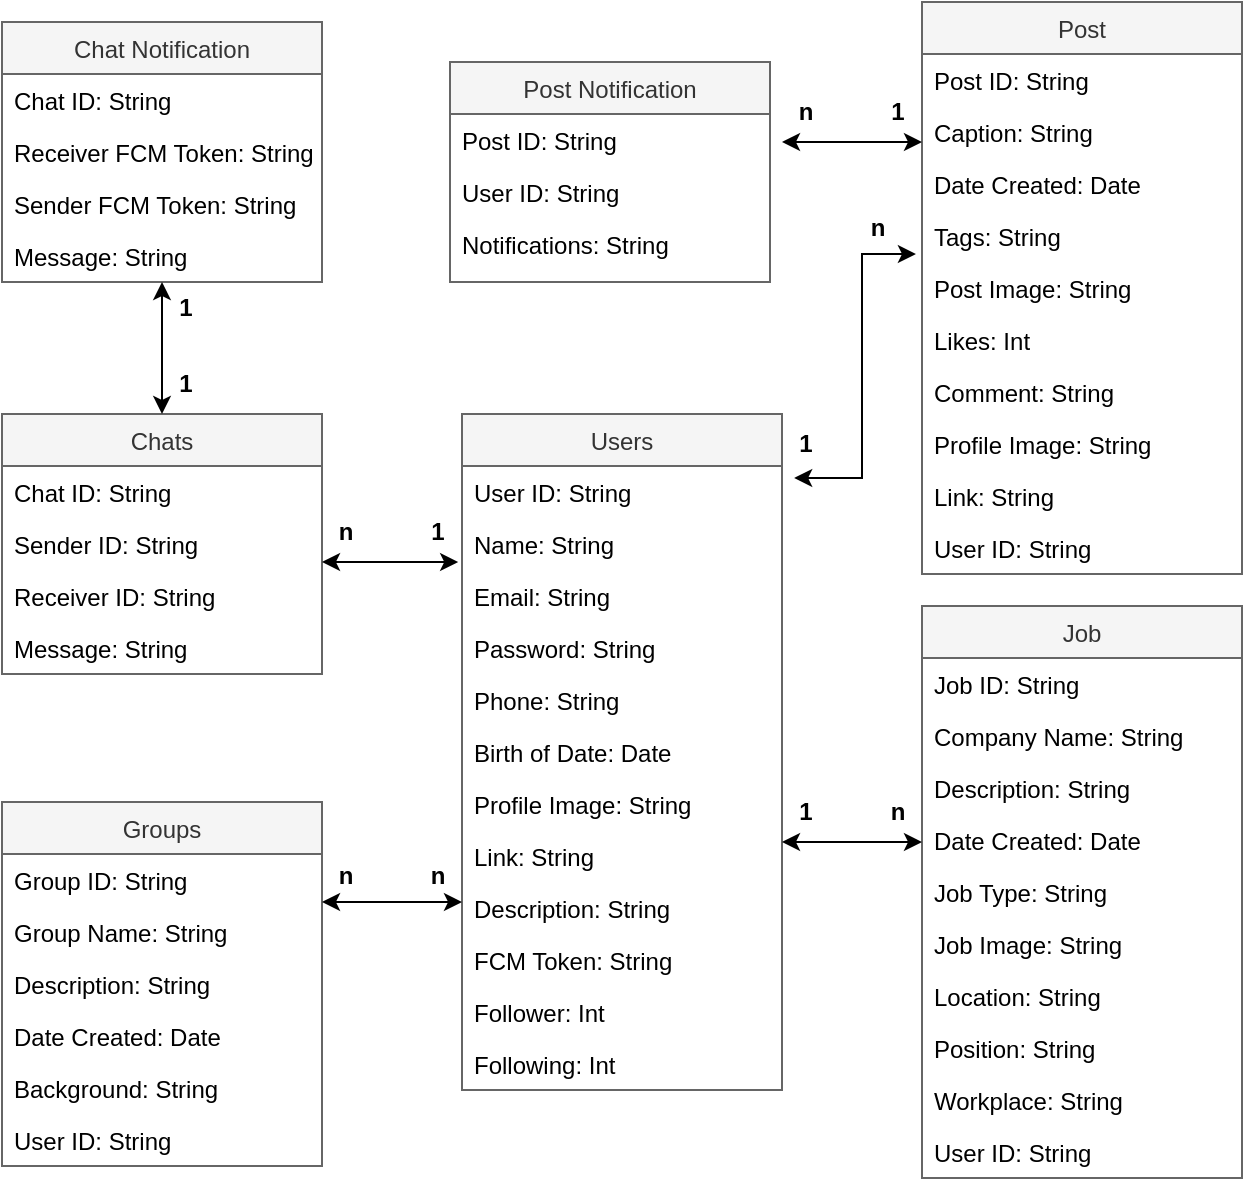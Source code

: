 <mxfile version="20.7.4" type="github">
  <diagram id="C5RBs43oDa-KdzZeNtuy" name="Page-1">
    <mxGraphModel dx="1434" dy="774" grid="1" gridSize="10" guides="1" tooltips="1" connect="1" arrows="1" fold="1" page="1" pageScale="1" pageWidth="827" pageHeight="1169" math="0" shadow="0">
      <root>
        <mxCell id="WIyWlLk6GJQsqaUBKTNV-0" />
        <mxCell id="WIyWlLk6GJQsqaUBKTNV-1" parent="WIyWlLk6GJQsqaUBKTNV-0" />
        <mxCell id="zkfFHV4jXpPFQw0GAbJ--0" value="Users" style="swimlane;fontStyle=0;align=center;verticalAlign=top;childLayout=stackLayout;horizontal=1;startSize=26;horizontalStack=0;resizeParent=1;resizeLast=0;collapsible=1;marginBottom=0;rounded=0;shadow=0;strokeWidth=1;fillColor=#f5f5f5;fontColor=#333333;strokeColor=#666666;" parent="WIyWlLk6GJQsqaUBKTNV-1" vertex="1">
          <mxGeometry x="340" y="296" width="160" height="338" as="geometry">
            <mxRectangle x="230" y="140" width="160" height="26" as="alternateBounds" />
          </mxGeometry>
        </mxCell>
        <mxCell id="g1v8Jiu_yyEXlm8m5T4r-4" value="User ID: String" style="text;align=left;verticalAlign=top;spacingLeft=4;spacingRight=4;overflow=hidden;rotatable=0;points=[[0,0.5],[1,0.5]];portConstraint=eastwest;" parent="zkfFHV4jXpPFQw0GAbJ--0" vertex="1">
          <mxGeometry y="26" width="160" height="26" as="geometry" />
        </mxCell>
        <mxCell id="zkfFHV4jXpPFQw0GAbJ--1" value="Name: String" style="text;align=left;verticalAlign=top;spacingLeft=4;spacingRight=4;overflow=hidden;rotatable=0;points=[[0,0.5],[1,0.5]];portConstraint=eastwest;" parent="zkfFHV4jXpPFQw0GAbJ--0" vertex="1">
          <mxGeometry y="52" width="160" height="26" as="geometry" />
        </mxCell>
        <mxCell id="zkfFHV4jXpPFQw0GAbJ--2" value="Email: String" style="text;align=left;verticalAlign=top;spacingLeft=4;spacingRight=4;overflow=hidden;rotatable=0;points=[[0,0.5],[1,0.5]];portConstraint=eastwest;rounded=0;shadow=0;html=0;" parent="zkfFHV4jXpPFQw0GAbJ--0" vertex="1">
          <mxGeometry y="78" width="160" height="26" as="geometry" />
        </mxCell>
        <mxCell id="zkfFHV4jXpPFQw0GAbJ--3" value="Password: String" style="text;align=left;verticalAlign=top;spacingLeft=4;spacingRight=4;overflow=hidden;rotatable=0;points=[[0,0.5],[1,0.5]];portConstraint=eastwest;rounded=0;shadow=0;html=0;" parent="zkfFHV4jXpPFQw0GAbJ--0" vertex="1">
          <mxGeometry y="104" width="160" height="26" as="geometry" />
        </mxCell>
        <mxCell id="g1v8Jiu_yyEXlm8m5T4r-0" value="Phone: String" style="text;align=left;verticalAlign=top;spacingLeft=4;spacingRight=4;overflow=hidden;rotatable=0;points=[[0,0.5],[1,0.5]];portConstraint=eastwest;rounded=0;shadow=0;html=0;" parent="zkfFHV4jXpPFQw0GAbJ--0" vertex="1">
          <mxGeometry y="130" width="160" height="26" as="geometry" />
        </mxCell>
        <mxCell id="g1v8Jiu_yyEXlm8m5T4r-5" value="Birth of Date: Date" style="text;align=left;verticalAlign=top;spacingLeft=4;spacingRight=4;overflow=hidden;rotatable=0;points=[[0,0.5],[1,0.5]];portConstraint=eastwest;rounded=0;shadow=0;html=0;" parent="zkfFHV4jXpPFQw0GAbJ--0" vertex="1">
          <mxGeometry y="156" width="160" height="26" as="geometry" />
        </mxCell>
        <mxCell id="g1v8Jiu_yyEXlm8m5T4r-1" value="Profile Image: String" style="text;align=left;verticalAlign=top;spacingLeft=4;spacingRight=4;overflow=hidden;rotatable=0;points=[[0,0.5],[1,0.5]];portConstraint=eastwest;rounded=0;shadow=0;html=0;" parent="zkfFHV4jXpPFQw0GAbJ--0" vertex="1">
          <mxGeometry y="182" width="160" height="26" as="geometry" />
        </mxCell>
        <mxCell id="g1v8Jiu_yyEXlm8m5T4r-2" value="Link: String" style="text;align=left;verticalAlign=top;spacingLeft=4;spacingRight=4;overflow=hidden;rotatable=0;points=[[0,0.5],[1,0.5]];portConstraint=eastwest;rounded=0;shadow=0;html=0;" parent="zkfFHV4jXpPFQw0GAbJ--0" vertex="1">
          <mxGeometry y="208" width="160" height="26" as="geometry" />
        </mxCell>
        <mxCell id="g1v8Jiu_yyEXlm8m5T4r-3" value="Description: String" style="text;align=left;verticalAlign=top;spacingLeft=4;spacingRight=4;overflow=hidden;rotatable=0;points=[[0,0.5],[1,0.5]];portConstraint=eastwest;rounded=0;shadow=0;html=0;" parent="zkfFHV4jXpPFQw0GAbJ--0" vertex="1">
          <mxGeometry y="234" width="160" height="26" as="geometry" />
        </mxCell>
        <mxCell id="g1v8Jiu_yyEXlm8m5T4r-7" value="FCM Token: String" style="text;align=left;verticalAlign=top;spacingLeft=4;spacingRight=4;overflow=hidden;rotatable=0;points=[[0,0.5],[1,0.5]];portConstraint=eastwest;rounded=0;shadow=0;html=0;" parent="zkfFHV4jXpPFQw0GAbJ--0" vertex="1">
          <mxGeometry y="260" width="160" height="26" as="geometry" />
        </mxCell>
        <mxCell id="g1v8Jiu_yyEXlm8m5T4r-8" value="Follower: Int" style="text;align=left;verticalAlign=top;spacingLeft=4;spacingRight=4;overflow=hidden;rotatable=0;points=[[0,0.5],[1,0.5]];portConstraint=eastwest;rounded=0;shadow=0;html=0;" parent="zkfFHV4jXpPFQw0GAbJ--0" vertex="1">
          <mxGeometry y="286" width="160" height="26" as="geometry" />
        </mxCell>
        <mxCell id="g1v8Jiu_yyEXlm8m5T4r-9" value="Following: Int" style="text;align=left;verticalAlign=top;spacingLeft=4;spacingRight=4;overflow=hidden;rotatable=0;points=[[0,0.5],[1,0.5]];portConstraint=eastwest;rounded=0;shadow=0;html=0;" parent="zkfFHV4jXpPFQw0GAbJ--0" vertex="1">
          <mxGeometry y="312" width="160" height="26" as="geometry" />
        </mxCell>
        <mxCell id="g1v8Jiu_yyEXlm8m5T4r-10" value="Post" style="swimlane;fontStyle=0;align=center;verticalAlign=top;childLayout=stackLayout;horizontal=1;startSize=26;horizontalStack=0;resizeParent=1;resizeLast=0;collapsible=1;marginBottom=0;rounded=0;shadow=0;strokeWidth=1;fillColor=#f5f5f5;fontColor=#333333;strokeColor=#666666;" parent="WIyWlLk6GJQsqaUBKTNV-1" vertex="1">
          <mxGeometry x="570" y="90" width="160" height="286" as="geometry">
            <mxRectangle x="230" y="140" width="160" height="26" as="alternateBounds" />
          </mxGeometry>
        </mxCell>
        <mxCell id="g1v8Jiu_yyEXlm8m5T4r-11" value="Post ID: String" style="text;align=left;verticalAlign=top;spacingLeft=4;spacingRight=4;overflow=hidden;rotatable=0;points=[[0,0.5],[1,0.5]];portConstraint=eastwest;" parent="g1v8Jiu_yyEXlm8m5T4r-10" vertex="1">
          <mxGeometry y="26" width="160" height="26" as="geometry" />
        </mxCell>
        <mxCell id="g1v8Jiu_yyEXlm8m5T4r-12" value="Caption: String" style="text;align=left;verticalAlign=top;spacingLeft=4;spacingRight=4;overflow=hidden;rotatable=0;points=[[0,0.5],[1,0.5]];portConstraint=eastwest;" parent="g1v8Jiu_yyEXlm8m5T4r-10" vertex="1">
          <mxGeometry y="52" width="160" height="26" as="geometry" />
        </mxCell>
        <mxCell id="g1v8Jiu_yyEXlm8m5T4r-13" value="Date Created: Date" style="text;align=left;verticalAlign=top;spacingLeft=4;spacingRight=4;overflow=hidden;rotatable=0;points=[[0,0.5],[1,0.5]];portConstraint=eastwest;rounded=0;shadow=0;html=0;" parent="g1v8Jiu_yyEXlm8m5T4r-10" vertex="1">
          <mxGeometry y="78" width="160" height="26" as="geometry" />
        </mxCell>
        <mxCell id="g1v8Jiu_yyEXlm8m5T4r-14" value="Tags: String" style="text;align=left;verticalAlign=top;spacingLeft=4;spacingRight=4;overflow=hidden;rotatable=0;points=[[0,0.5],[1,0.5]];portConstraint=eastwest;rounded=0;shadow=0;html=0;" parent="g1v8Jiu_yyEXlm8m5T4r-10" vertex="1">
          <mxGeometry y="104" width="160" height="26" as="geometry" />
        </mxCell>
        <mxCell id="g1v8Jiu_yyEXlm8m5T4r-15" value="Post Image: String" style="text;align=left;verticalAlign=top;spacingLeft=4;spacingRight=4;overflow=hidden;rotatable=0;points=[[0,0.5],[1,0.5]];portConstraint=eastwest;rounded=0;shadow=0;html=0;" parent="g1v8Jiu_yyEXlm8m5T4r-10" vertex="1">
          <mxGeometry y="130" width="160" height="26" as="geometry" />
        </mxCell>
        <mxCell id="g1v8Jiu_yyEXlm8m5T4r-16" value="Likes: Int" style="text;align=left;verticalAlign=top;spacingLeft=4;spacingRight=4;overflow=hidden;rotatable=0;points=[[0,0.5],[1,0.5]];portConstraint=eastwest;rounded=0;shadow=0;html=0;" parent="g1v8Jiu_yyEXlm8m5T4r-10" vertex="1">
          <mxGeometry y="156" width="160" height="26" as="geometry" />
        </mxCell>
        <mxCell id="lOst0Zq4y3KL9aMdi6OP-15" value="Comment: String" style="text;align=left;verticalAlign=top;spacingLeft=4;spacingRight=4;overflow=hidden;rotatable=0;points=[[0,0.5],[1,0.5]];portConstraint=eastwest;rounded=0;shadow=0;html=0;" parent="g1v8Jiu_yyEXlm8m5T4r-10" vertex="1">
          <mxGeometry y="182" width="160" height="26" as="geometry" />
        </mxCell>
        <mxCell id="g1v8Jiu_yyEXlm8m5T4r-17" value="Profile Image: String" style="text;align=left;verticalAlign=top;spacingLeft=4;spacingRight=4;overflow=hidden;rotatable=0;points=[[0,0.5],[1,0.5]];portConstraint=eastwest;rounded=0;shadow=0;html=0;" parent="g1v8Jiu_yyEXlm8m5T4r-10" vertex="1">
          <mxGeometry y="208" width="160" height="26" as="geometry" />
        </mxCell>
        <mxCell id="g1v8Jiu_yyEXlm8m5T4r-18" value="Link: String" style="text;align=left;verticalAlign=top;spacingLeft=4;spacingRight=4;overflow=hidden;rotatable=0;points=[[0,0.5],[1,0.5]];portConstraint=eastwest;rounded=0;shadow=0;html=0;" parent="g1v8Jiu_yyEXlm8m5T4r-10" vertex="1">
          <mxGeometry y="234" width="160" height="26" as="geometry" />
        </mxCell>
        <mxCell id="g1v8Jiu_yyEXlm8m5T4r-19" value="User ID: String" style="text;align=left;verticalAlign=top;spacingLeft=4;spacingRight=4;overflow=hidden;rotatable=0;points=[[0,0.5],[1,0.5]];portConstraint=eastwest;rounded=0;shadow=0;html=0;" parent="g1v8Jiu_yyEXlm8m5T4r-10" vertex="1">
          <mxGeometry y="260" width="160" height="26" as="geometry" />
        </mxCell>
        <mxCell id="g1v8Jiu_yyEXlm8m5T4r-24" value="Job" style="swimlane;fontStyle=0;align=center;verticalAlign=top;childLayout=stackLayout;horizontal=1;startSize=26;horizontalStack=0;resizeParent=1;resizeLast=0;collapsible=1;marginBottom=0;rounded=0;shadow=0;strokeWidth=1;fillColor=#f5f5f5;fontColor=#333333;strokeColor=#666666;" parent="WIyWlLk6GJQsqaUBKTNV-1" vertex="1">
          <mxGeometry x="570" y="392" width="160" height="286" as="geometry">
            <mxRectangle x="230" y="140" width="160" height="26" as="alternateBounds" />
          </mxGeometry>
        </mxCell>
        <mxCell id="g1v8Jiu_yyEXlm8m5T4r-25" value="Job ID: String" style="text;align=left;verticalAlign=top;spacingLeft=4;spacingRight=4;overflow=hidden;rotatable=0;points=[[0,0.5],[1,0.5]];portConstraint=eastwest;" parent="g1v8Jiu_yyEXlm8m5T4r-24" vertex="1">
          <mxGeometry y="26" width="160" height="26" as="geometry" />
        </mxCell>
        <mxCell id="g1v8Jiu_yyEXlm8m5T4r-34" value="Company Name: String" style="text;align=left;verticalAlign=top;spacingLeft=4;spacingRight=4;overflow=hidden;rotatable=0;points=[[0,0.5],[1,0.5]];portConstraint=eastwest;" parent="g1v8Jiu_yyEXlm8m5T4r-24" vertex="1">
          <mxGeometry y="52" width="160" height="26" as="geometry" />
        </mxCell>
        <mxCell id="g1v8Jiu_yyEXlm8m5T4r-26" value="Description: String" style="text;align=left;verticalAlign=top;spacingLeft=4;spacingRight=4;overflow=hidden;rotatable=0;points=[[0,0.5],[1,0.5]];portConstraint=eastwest;" parent="g1v8Jiu_yyEXlm8m5T4r-24" vertex="1">
          <mxGeometry y="78" width="160" height="26" as="geometry" />
        </mxCell>
        <mxCell id="g1v8Jiu_yyEXlm8m5T4r-27" value="Date Created: Date" style="text;align=left;verticalAlign=top;spacingLeft=4;spacingRight=4;overflow=hidden;rotatable=0;points=[[0,0.5],[1,0.5]];portConstraint=eastwest;rounded=0;shadow=0;html=0;" parent="g1v8Jiu_yyEXlm8m5T4r-24" vertex="1">
          <mxGeometry y="104" width="160" height="26" as="geometry" />
        </mxCell>
        <mxCell id="g1v8Jiu_yyEXlm8m5T4r-28" value="Job Type: String" style="text;align=left;verticalAlign=top;spacingLeft=4;spacingRight=4;overflow=hidden;rotatable=0;points=[[0,0.5],[1,0.5]];portConstraint=eastwest;rounded=0;shadow=0;html=0;" parent="g1v8Jiu_yyEXlm8m5T4r-24" vertex="1">
          <mxGeometry y="130" width="160" height="26" as="geometry" />
        </mxCell>
        <mxCell id="g1v8Jiu_yyEXlm8m5T4r-29" value="Job Image: String" style="text;align=left;verticalAlign=top;spacingLeft=4;spacingRight=4;overflow=hidden;rotatable=0;points=[[0,0.5],[1,0.5]];portConstraint=eastwest;rounded=0;shadow=0;html=0;" parent="g1v8Jiu_yyEXlm8m5T4r-24" vertex="1">
          <mxGeometry y="156" width="160" height="26" as="geometry" />
        </mxCell>
        <mxCell id="g1v8Jiu_yyEXlm8m5T4r-30" value="Location: String" style="text;align=left;verticalAlign=top;spacingLeft=4;spacingRight=4;overflow=hidden;rotatable=0;points=[[0,0.5],[1,0.5]];portConstraint=eastwest;rounded=0;shadow=0;html=0;" parent="g1v8Jiu_yyEXlm8m5T4r-24" vertex="1">
          <mxGeometry y="182" width="160" height="26" as="geometry" />
        </mxCell>
        <mxCell id="g1v8Jiu_yyEXlm8m5T4r-31" value="Position: String" style="text;align=left;verticalAlign=top;spacingLeft=4;spacingRight=4;overflow=hidden;rotatable=0;points=[[0,0.5],[1,0.5]];portConstraint=eastwest;rounded=0;shadow=0;html=0;" parent="g1v8Jiu_yyEXlm8m5T4r-24" vertex="1">
          <mxGeometry y="208" width="160" height="26" as="geometry" />
        </mxCell>
        <mxCell id="g1v8Jiu_yyEXlm8m5T4r-32" value="Workplace: String" style="text;align=left;verticalAlign=top;spacingLeft=4;spacingRight=4;overflow=hidden;rotatable=0;points=[[0,0.5],[1,0.5]];portConstraint=eastwest;rounded=0;shadow=0;html=0;" parent="g1v8Jiu_yyEXlm8m5T4r-24" vertex="1">
          <mxGeometry y="234" width="160" height="26" as="geometry" />
        </mxCell>
        <mxCell id="g1v8Jiu_yyEXlm8m5T4r-33" value="User ID: String" style="text;align=left;verticalAlign=top;spacingLeft=4;spacingRight=4;overflow=hidden;rotatable=0;points=[[0,0.5],[1,0.5]];portConstraint=eastwest;rounded=0;shadow=0;html=0;" parent="g1v8Jiu_yyEXlm8m5T4r-24" vertex="1">
          <mxGeometry y="260" width="160" height="26" as="geometry" />
        </mxCell>
        <mxCell id="g1v8Jiu_yyEXlm8m5T4r-35" value="Groups" style="swimlane;fontStyle=0;align=center;verticalAlign=top;childLayout=stackLayout;horizontal=1;startSize=26;horizontalStack=0;resizeParent=1;resizeLast=0;collapsible=1;marginBottom=0;rounded=0;shadow=0;strokeWidth=1;fillColor=#f5f5f5;fontColor=#333333;strokeColor=#666666;" parent="WIyWlLk6GJQsqaUBKTNV-1" vertex="1">
          <mxGeometry x="110" y="490" width="160" height="182" as="geometry">
            <mxRectangle x="230" y="140" width="160" height="26" as="alternateBounds" />
          </mxGeometry>
        </mxCell>
        <mxCell id="g1v8Jiu_yyEXlm8m5T4r-36" value="Group ID: String" style="text;align=left;verticalAlign=top;spacingLeft=4;spacingRight=4;overflow=hidden;rotatable=0;points=[[0,0.5],[1,0.5]];portConstraint=eastwest;" parent="g1v8Jiu_yyEXlm8m5T4r-35" vertex="1">
          <mxGeometry y="26" width="160" height="26" as="geometry" />
        </mxCell>
        <mxCell id="g1v8Jiu_yyEXlm8m5T4r-37" value="Group Name: String" style="text;align=left;verticalAlign=top;spacingLeft=4;spacingRight=4;overflow=hidden;rotatable=0;points=[[0,0.5],[1,0.5]];portConstraint=eastwest;" parent="g1v8Jiu_yyEXlm8m5T4r-35" vertex="1">
          <mxGeometry y="52" width="160" height="26" as="geometry" />
        </mxCell>
        <mxCell id="g1v8Jiu_yyEXlm8m5T4r-38" value="Description: String" style="text;align=left;verticalAlign=top;spacingLeft=4;spacingRight=4;overflow=hidden;rotatable=0;points=[[0,0.5],[1,0.5]];portConstraint=eastwest;" parent="g1v8Jiu_yyEXlm8m5T4r-35" vertex="1">
          <mxGeometry y="78" width="160" height="26" as="geometry" />
        </mxCell>
        <mxCell id="g1v8Jiu_yyEXlm8m5T4r-39" value="Date Created: Date" style="text;align=left;verticalAlign=top;spacingLeft=4;spacingRight=4;overflow=hidden;rotatable=0;points=[[0,0.5],[1,0.5]];portConstraint=eastwest;rounded=0;shadow=0;html=0;" parent="g1v8Jiu_yyEXlm8m5T4r-35" vertex="1">
          <mxGeometry y="104" width="160" height="26" as="geometry" />
        </mxCell>
        <mxCell id="g1v8Jiu_yyEXlm8m5T4r-40" value="Background: String" style="text;align=left;verticalAlign=top;spacingLeft=4;spacingRight=4;overflow=hidden;rotatable=0;points=[[0,0.5],[1,0.5]];portConstraint=eastwest;rounded=0;shadow=0;html=0;" parent="g1v8Jiu_yyEXlm8m5T4r-35" vertex="1">
          <mxGeometry y="130" width="160" height="26" as="geometry" />
        </mxCell>
        <mxCell id="g1v8Jiu_yyEXlm8m5T4r-45" value="User ID: String" style="text;align=left;verticalAlign=top;spacingLeft=4;spacingRight=4;overflow=hidden;rotatable=0;points=[[0,0.5],[1,0.5]];portConstraint=eastwest;rounded=0;shadow=0;html=0;" parent="g1v8Jiu_yyEXlm8m5T4r-35" vertex="1">
          <mxGeometry y="156" width="160" height="26" as="geometry" />
        </mxCell>
        <mxCell id="g1v8Jiu_yyEXlm8m5T4r-46" value="Chats" style="swimlane;fontStyle=0;align=center;verticalAlign=top;childLayout=stackLayout;horizontal=1;startSize=26;horizontalStack=0;resizeParent=1;resizeLast=0;collapsible=1;marginBottom=0;rounded=0;shadow=0;strokeWidth=1;fillColor=#f5f5f5;fontColor=#333333;strokeColor=#666666;" parent="WIyWlLk6GJQsqaUBKTNV-1" vertex="1">
          <mxGeometry x="110" y="296" width="160" height="130" as="geometry">
            <mxRectangle x="230" y="140" width="160" height="26" as="alternateBounds" />
          </mxGeometry>
        </mxCell>
        <mxCell id="FKrDlw8v08AkZtSbMla6-0" value="Chat ID: String" style="text;align=left;verticalAlign=top;spacingLeft=4;spacingRight=4;overflow=hidden;rotatable=0;points=[[0,0.5],[1,0.5]];portConstraint=eastwest;" vertex="1" parent="g1v8Jiu_yyEXlm8m5T4r-46">
          <mxGeometry y="26" width="160" height="26" as="geometry" />
        </mxCell>
        <mxCell id="g1v8Jiu_yyEXlm8m5T4r-47" value="Sender ID: String" style="text;align=left;verticalAlign=top;spacingLeft=4;spacingRight=4;overflow=hidden;rotatable=0;points=[[0,0.5],[1,0.5]];portConstraint=eastwest;" parent="g1v8Jiu_yyEXlm8m5T4r-46" vertex="1">
          <mxGeometry y="52" width="160" height="26" as="geometry" />
        </mxCell>
        <mxCell id="g1v8Jiu_yyEXlm8m5T4r-48" value="Receiver ID: String" style="text;align=left;verticalAlign=top;spacingLeft=4;spacingRight=4;overflow=hidden;rotatable=0;points=[[0,0.5],[1,0.5]];portConstraint=eastwest;" parent="g1v8Jiu_yyEXlm8m5T4r-46" vertex="1">
          <mxGeometry y="78" width="160" height="26" as="geometry" />
        </mxCell>
        <mxCell id="g1v8Jiu_yyEXlm8m5T4r-49" value="Message: String" style="text;align=left;verticalAlign=top;spacingLeft=4;spacingRight=4;overflow=hidden;rotatable=0;points=[[0,0.5],[1,0.5]];portConstraint=eastwest;" parent="g1v8Jiu_yyEXlm8m5T4r-46" vertex="1">
          <mxGeometry y="104" width="160" height="26" as="geometry" />
        </mxCell>
        <mxCell id="g1v8Jiu_yyEXlm8m5T4r-63" value="&lt;b&gt;n&lt;/b&gt;" style="text;html=1;strokeColor=none;fillColor=none;align=center;verticalAlign=middle;whiteSpace=wrap;rounded=0;" parent="WIyWlLk6GJQsqaUBKTNV-1" vertex="1">
          <mxGeometry x="270" y="512" width="24" height="30" as="geometry" />
        </mxCell>
        <mxCell id="g1v8Jiu_yyEXlm8m5T4r-65" value="&lt;b&gt;1&lt;/b&gt;" style="text;html=1;strokeColor=none;fillColor=none;align=center;verticalAlign=middle;whiteSpace=wrap;rounded=0;" parent="WIyWlLk6GJQsqaUBKTNV-1" vertex="1">
          <mxGeometry x="500" y="296" width="24" height="30" as="geometry" />
        </mxCell>
        <mxCell id="g1v8Jiu_yyEXlm8m5T4r-69" value="&lt;b&gt;n&lt;/b&gt;" style="text;html=1;strokeColor=none;fillColor=none;align=center;verticalAlign=middle;whiteSpace=wrap;rounded=0;" parent="WIyWlLk6GJQsqaUBKTNV-1" vertex="1">
          <mxGeometry x="536" y="188" width="24" height="30" as="geometry" />
        </mxCell>
        <mxCell id="g1v8Jiu_yyEXlm8m5T4r-70" value="&lt;b&gt;n&lt;/b&gt;" style="text;html=1;strokeColor=none;fillColor=none;align=center;verticalAlign=middle;whiteSpace=wrap;rounded=0;" parent="WIyWlLk6GJQsqaUBKTNV-1" vertex="1">
          <mxGeometry x="316" y="512" width="24" height="30" as="geometry" />
        </mxCell>
        <mxCell id="lOst0Zq4y3KL9aMdi6OP-2" value="" style="endArrow=classic;startArrow=classic;html=1;rounded=0;exitX=0;exitY=1;exitDx=0;exitDy=0;entryX=1;entryY=1;entryDx=0;entryDy=0;" parent="WIyWlLk6GJQsqaUBKTNV-1" source="lOst0Zq4y3KL9aMdi6OP-5" target="lOst0Zq4y3KL9aMdi6OP-6" edge="1">
          <mxGeometry width="50" height="50" relative="1" as="geometry">
            <mxPoint x="550" y="420" as="sourcePoint" />
            <mxPoint x="600" y="370" as="targetPoint" />
          </mxGeometry>
        </mxCell>
        <mxCell id="lOst0Zq4y3KL9aMdi6OP-3" value="" style="endArrow=classic;startArrow=classic;html=1;rounded=0;exitX=1.038;exitY=0.231;exitDx=0;exitDy=0;exitPerimeter=0;entryX=-0.019;entryY=0.846;entryDx=0;entryDy=0;entryPerimeter=0;" parent="WIyWlLk6GJQsqaUBKTNV-1" source="g1v8Jiu_yyEXlm8m5T4r-4" target="g1v8Jiu_yyEXlm8m5T4r-14" edge="1">
          <mxGeometry width="50" height="50" relative="1" as="geometry">
            <mxPoint x="550" y="420" as="sourcePoint" />
            <mxPoint x="600" y="370" as="targetPoint" />
            <Array as="points">
              <mxPoint x="540" y="328" />
              <mxPoint x="540" y="216" />
            </Array>
          </mxGeometry>
        </mxCell>
        <mxCell id="lOst0Zq4y3KL9aMdi6OP-5" value="&lt;b&gt;1&lt;/b&gt;" style="text;html=1;strokeColor=none;fillColor=none;align=center;verticalAlign=middle;whiteSpace=wrap;rounded=0;" parent="WIyWlLk6GJQsqaUBKTNV-1" vertex="1">
          <mxGeometry x="500" y="480" width="24" height="30" as="geometry" />
        </mxCell>
        <mxCell id="lOst0Zq4y3KL9aMdi6OP-6" value="&lt;b&gt;n&lt;/b&gt;" style="text;html=1;strokeColor=none;fillColor=none;align=center;verticalAlign=middle;whiteSpace=wrap;rounded=0;" parent="WIyWlLk6GJQsqaUBKTNV-1" vertex="1">
          <mxGeometry x="546" y="480" width="24" height="30" as="geometry" />
        </mxCell>
        <mxCell id="lOst0Zq4y3KL9aMdi6OP-7" value="Post Notification" style="swimlane;fontStyle=0;align=center;verticalAlign=top;childLayout=stackLayout;horizontal=1;startSize=26;horizontalStack=0;resizeParent=1;resizeLast=0;collapsible=1;marginBottom=0;rounded=0;shadow=0;strokeWidth=1;fillColor=#f5f5f5;fontColor=#333333;strokeColor=#666666;" parent="WIyWlLk6GJQsqaUBKTNV-1" vertex="1">
          <mxGeometry x="334" y="120" width="160" height="110" as="geometry">
            <mxRectangle x="230" y="140" width="160" height="26" as="alternateBounds" />
          </mxGeometry>
        </mxCell>
        <mxCell id="lOst0Zq4y3KL9aMdi6OP-8" value="Post ID: String" style="text;align=left;verticalAlign=top;spacingLeft=4;spacingRight=4;overflow=hidden;rotatable=0;points=[[0,0.5],[1,0.5]];portConstraint=eastwest;" parent="lOst0Zq4y3KL9aMdi6OP-7" vertex="1">
          <mxGeometry y="26" width="160" height="26" as="geometry" />
        </mxCell>
        <mxCell id="lOst0Zq4y3KL9aMdi6OP-9" value="User ID: String" style="text;align=left;verticalAlign=top;spacingLeft=4;spacingRight=4;overflow=hidden;rotatable=0;points=[[0,0.5],[1,0.5]];portConstraint=eastwest;" parent="lOst0Zq4y3KL9aMdi6OP-7" vertex="1">
          <mxGeometry y="52" width="160" height="26" as="geometry" />
        </mxCell>
        <mxCell id="lOst0Zq4y3KL9aMdi6OP-10" value="Notifications: String" style="text;align=left;verticalAlign=top;spacingLeft=4;spacingRight=4;overflow=hidden;rotatable=0;points=[[0,0.5],[1,0.5]];portConstraint=eastwest;" parent="lOst0Zq4y3KL9aMdi6OP-7" vertex="1">
          <mxGeometry y="78" width="160" height="26" as="geometry" />
        </mxCell>
        <mxCell id="lOst0Zq4y3KL9aMdi6OP-14" value="" style="endArrow=classic;startArrow=classic;html=1;rounded=0;exitX=1;exitY=0.5;exitDx=0;exitDy=0;entryX=0;entryY=0.808;entryDx=0;entryDy=0;entryPerimeter=0;" parent="WIyWlLk6GJQsqaUBKTNV-1" edge="1">
          <mxGeometry width="50" height="50" relative="1" as="geometry">
            <mxPoint x="270" y="540" as="sourcePoint" />
            <mxPoint x="340" y="540.008" as="targetPoint" />
          </mxGeometry>
        </mxCell>
        <mxCell id="lOst0Zq4y3KL9aMdi6OP-21" value="" style="endArrow=classic;startArrow=classic;html=1;rounded=0;exitX=0;exitY=0;exitDx=0;exitDy=0;entryX=-0.012;entryY=0.846;entryDx=0;entryDy=0;entryPerimeter=0;" parent="WIyWlLk6GJQsqaUBKTNV-1" target="zkfFHV4jXpPFQw0GAbJ--1" edge="1">
          <mxGeometry width="50" height="50" relative="1" as="geometry">
            <mxPoint x="270" y="370" as="sourcePoint" />
            <mxPoint x="455" y="321" as="targetPoint" />
          </mxGeometry>
        </mxCell>
        <mxCell id="lOst0Zq4y3KL9aMdi6OP-23" value="&lt;b&gt;1&lt;/b&gt;" style="text;html=1;strokeColor=none;fillColor=none;align=center;verticalAlign=middle;whiteSpace=wrap;rounded=0;" parent="WIyWlLk6GJQsqaUBKTNV-1" vertex="1">
          <mxGeometry x="316" y="340" width="24" height="30" as="geometry" />
        </mxCell>
        <mxCell id="lOst0Zq4y3KL9aMdi6OP-24" value="Chat Notification" style="swimlane;fontStyle=0;align=center;verticalAlign=top;childLayout=stackLayout;horizontal=1;startSize=26;horizontalStack=0;resizeParent=1;resizeLast=0;collapsible=1;marginBottom=0;rounded=0;shadow=0;strokeWidth=1;fillColor=#f5f5f5;fontColor=#333333;strokeColor=#666666;" parent="WIyWlLk6GJQsqaUBKTNV-1" vertex="1">
          <mxGeometry x="110" y="100" width="160" height="130" as="geometry">
            <mxRectangle x="230" y="140" width="160" height="26" as="alternateBounds" />
          </mxGeometry>
        </mxCell>
        <mxCell id="FKrDlw8v08AkZtSbMla6-3" value="Chat ID: String" style="text;align=left;verticalAlign=top;spacingLeft=4;spacingRight=4;overflow=hidden;rotatable=0;points=[[0,0.5],[1,0.5]];portConstraint=eastwest;" vertex="1" parent="lOst0Zq4y3KL9aMdi6OP-24">
          <mxGeometry y="26" width="160" height="26" as="geometry" />
        </mxCell>
        <mxCell id="lOst0Zq4y3KL9aMdi6OP-25" value="Receiver FCM Token: String" style="text;align=left;verticalAlign=top;spacingLeft=4;spacingRight=4;overflow=hidden;rotatable=0;points=[[0,0.5],[1,0.5]];portConstraint=eastwest;" parent="lOst0Zq4y3KL9aMdi6OP-24" vertex="1">
          <mxGeometry y="52" width="160" height="26" as="geometry" />
        </mxCell>
        <mxCell id="lOst0Zq4y3KL9aMdi6OP-26" value="Sender FCM Token: String" style="text;align=left;verticalAlign=top;spacingLeft=4;spacingRight=4;overflow=hidden;rotatable=0;points=[[0,0.5],[1,0.5]];portConstraint=eastwest;" parent="lOst0Zq4y3KL9aMdi6OP-24" vertex="1">
          <mxGeometry y="78" width="160" height="26" as="geometry" />
        </mxCell>
        <mxCell id="lOst0Zq4y3KL9aMdi6OP-27" value="Message: String" style="text;align=left;verticalAlign=top;spacingLeft=4;spacingRight=4;overflow=hidden;rotatable=0;points=[[0,0.5],[1,0.5]];portConstraint=eastwest;" parent="lOst0Zq4y3KL9aMdi6OP-24" vertex="1">
          <mxGeometry y="104" width="160" height="26" as="geometry" />
        </mxCell>
        <mxCell id="lOst0Zq4y3KL9aMdi6OP-31" value="" style="endArrow=classic;startArrow=classic;html=1;rounded=0;exitX=0.5;exitY=0;exitDx=0;exitDy=0;entryX=0.5;entryY=1;entryDx=0;entryDy=0;" parent="WIyWlLk6GJQsqaUBKTNV-1" source="g1v8Jiu_yyEXlm8m5T4r-46" target="lOst0Zq4y3KL9aMdi6OP-24" edge="1">
          <mxGeometry width="50" height="50" relative="1" as="geometry">
            <mxPoint x="430" y="238" as="sourcePoint" />
            <mxPoint x="190" y="240" as="targetPoint" />
          </mxGeometry>
        </mxCell>
        <mxCell id="lOst0Zq4y3KL9aMdi6OP-32" value="&lt;b&gt;1&lt;/b&gt;" style="text;html=1;strokeColor=none;fillColor=none;align=center;verticalAlign=middle;whiteSpace=wrap;rounded=0;" parent="WIyWlLk6GJQsqaUBKTNV-1" vertex="1">
          <mxGeometry x="190" y="266" width="24" height="30" as="geometry" />
        </mxCell>
        <mxCell id="lOst0Zq4y3KL9aMdi6OP-33" value="&lt;b&gt;1&lt;/b&gt;" style="text;html=1;strokeColor=none;fillColor=none;align=center;verticalAlign=middle;whiteSpace=wrap;rounded=0;" parent="WIyWlLk6GJQsqaUBKTNV-1" vertex="1">
          <mxGeometry x="190" y="228" width="24" height="30" as="geometry" />
        </mxCell>
        <mxCell id="lOst0Zq4y3KL9aMdi6OP-36" value="" style="endArrow=classic;startArrow=classic;html=1;rounded=0;exitX=1;exitY=0.5;exitDx=0;exitDy=0;entryX=0;entryY=0.5;entryDx=0;entryDy=0;" parent="WIyWlLk6GJQsqaUBKTNV-1" edge="1">
          <mxGeometry width="50" height="50" relative="1" as="geometry">
            <mxPoint x="500" y="160" as="sourcePoint" />
            <mxPoint x="570" y="160" as="targetPoint" />
          </mxGeometry>
        </mxCell>
        <mxCell id="lOst0Zq4y3KL9aMdi6OP-38" value="&lt;b&gt;1&lt;/b&gt;" style="text;html=1;strokeColor=none;fillColor=none;align=center;verticalAlign=middle;whiteSpace=wrap;rounded=0;" parent="WIyWlLk6GJQsqaUBKTNV-1" vertex="1">
          <mxGeometry x="546" y="130" width="24" height="30" as="geometry" />
        </mxCell>
        <mxCell id="lOst0Zq4y3KL9aMdi6OP-39" value="&lt;b&gt;n&lt;/b&gt;" style="text;html=1;strokeColor=none;fillColor=none;align=center;verticalAlign=middle;whiteSpace=wrap;rounded=0;" parent="WIyWlLk6GJQsqaUBKTNV-1" vertex="1">
          <mxGeometry x="500" y="130" width="24" height="30" as="geometry" />
        </mxCell>
        <mxCell id="FKrDlw8v08AkZtSbMla6-2" value="&lt;b&gt;n&lt;/b&gt;" style="text;html=1;strokeColor=none;fillColor=none;align=center;verticalAlign=middle;whiteSpace=wrap;rounded=0;" vertex="1" parent="WIyWlLk6GJQsqaUBKTNV-1">
          <mxGeometry x="270" y="340" width="24" height="30" as="geometry" />
        </mxCell>
      </root>
    </mxGraphModel>
  </diagram>
</mxfile>
